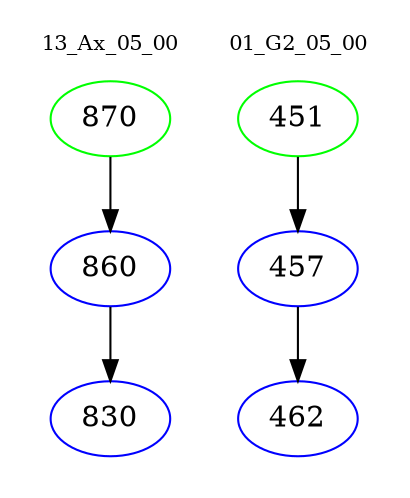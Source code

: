 digraph{
subgraph cluster_0 {
color = white
label = "13_Ax_05_00";
fontsize=10;
T0_870 [label="870", color="green"]
T0_870 -> T0_860 [color="black"]
T0_860 [label="860", color="blue"]
T0_860 -> T0_830 [color="black"]
T0_830 [label="830", color="blue"]
}
subgraph cluster_1 {
color = white
label = "01_G2_05_00";
fontsize=10;
T1_451 [label="451", color="green"]
T1_451 -> T1_457 [color="black"]
T1_457 [label="457", color="blue"]
T1_457 -> T1_462 [color="black"]
T1_462 [label="462", color="blue"]
}
}
